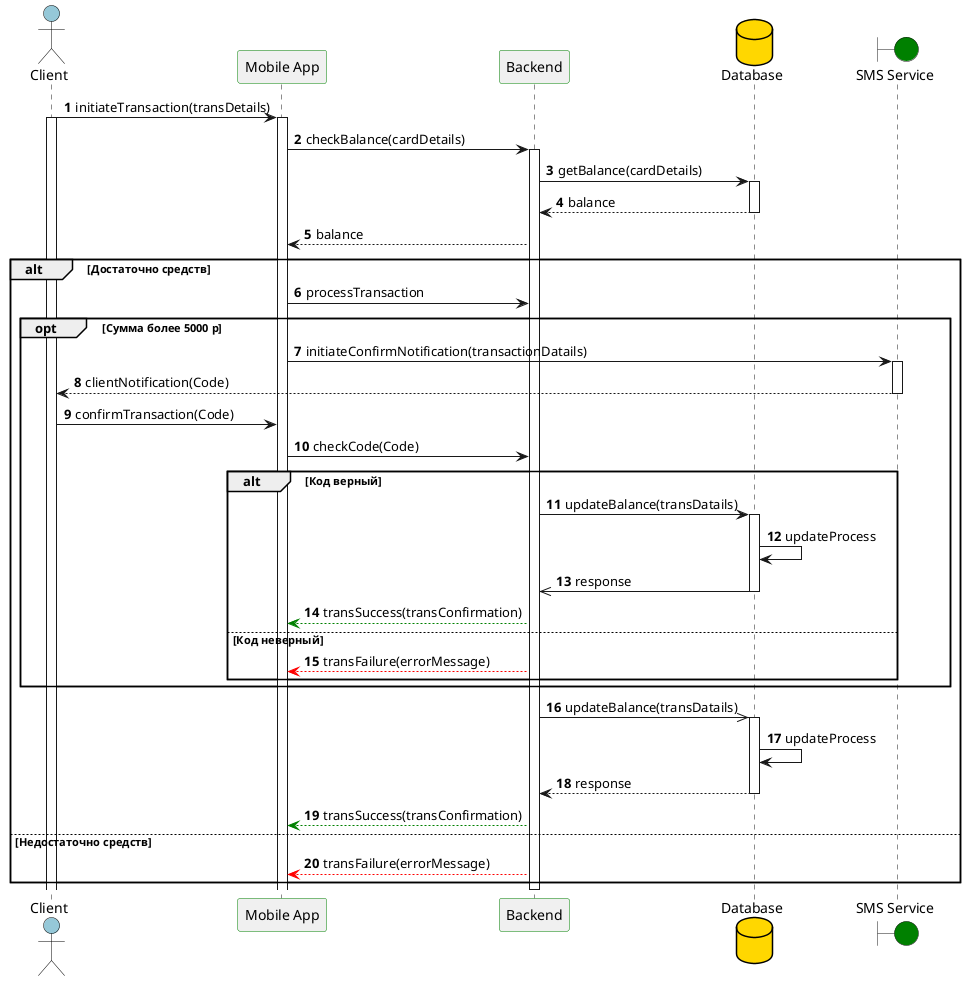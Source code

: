 @startuml Онлайн перевод между счетами
autonumber  
skinparam actor {
    BackgroundColor #95C8D8
    borderColor Black
}
skinparam participant {
    BackgroundColor #F0F0F0
    borderColor Green
}
skinparam database {
    BackgroundColor #FFD700
    borderColor Black
}
actor Client as C
participant "Mobile App" as MA
participant "Backend" as B
database "Database" as DB
boundary "SMS Service" as NS #green

C -> MA: initiateTransaction(transDetails)
activate C
activate MA
MA -> B: checkBalance(cardDetails)
activate B
B -> DB: getBalance(cardDetails)
activate DB
DB --> B: balance
deactivate DB
B --> MA: balance

alt Достаточно средств
MA -> B: processTransaction
opt Сумма более 5000 р
MA -> NS: initiateConfirmNotification(transactionDatails)
activate NS
NS --> C: clientNotification(Code)
deactivate NS
C -> MA: confirmTransaction(Code)
MA -> B: checkCode(Code)

alt Код верный
B -> DB: updateBalance(transDatails)
activate DB
DB -> DB: updateProcess
DB ->> B: response
deactivate DB 
B -[#green]-> MA : transSuccess(transConfirmation) 
else Код неверный
B -[#Red]-> MA: transFailure(errorMessage) 
end alt


end
B ->> DB: updateBalance(transDatails)
activate DB
DB -> DB: updateProcess
DB --> B: response
deactivate DB
B -[#green]-> MA : transSuccess(transConfirmation) 
else Недостаточно средств
B -[#Red]-> MA : transFailure(errorMessage) 
end alt
deactivate B

@enduml